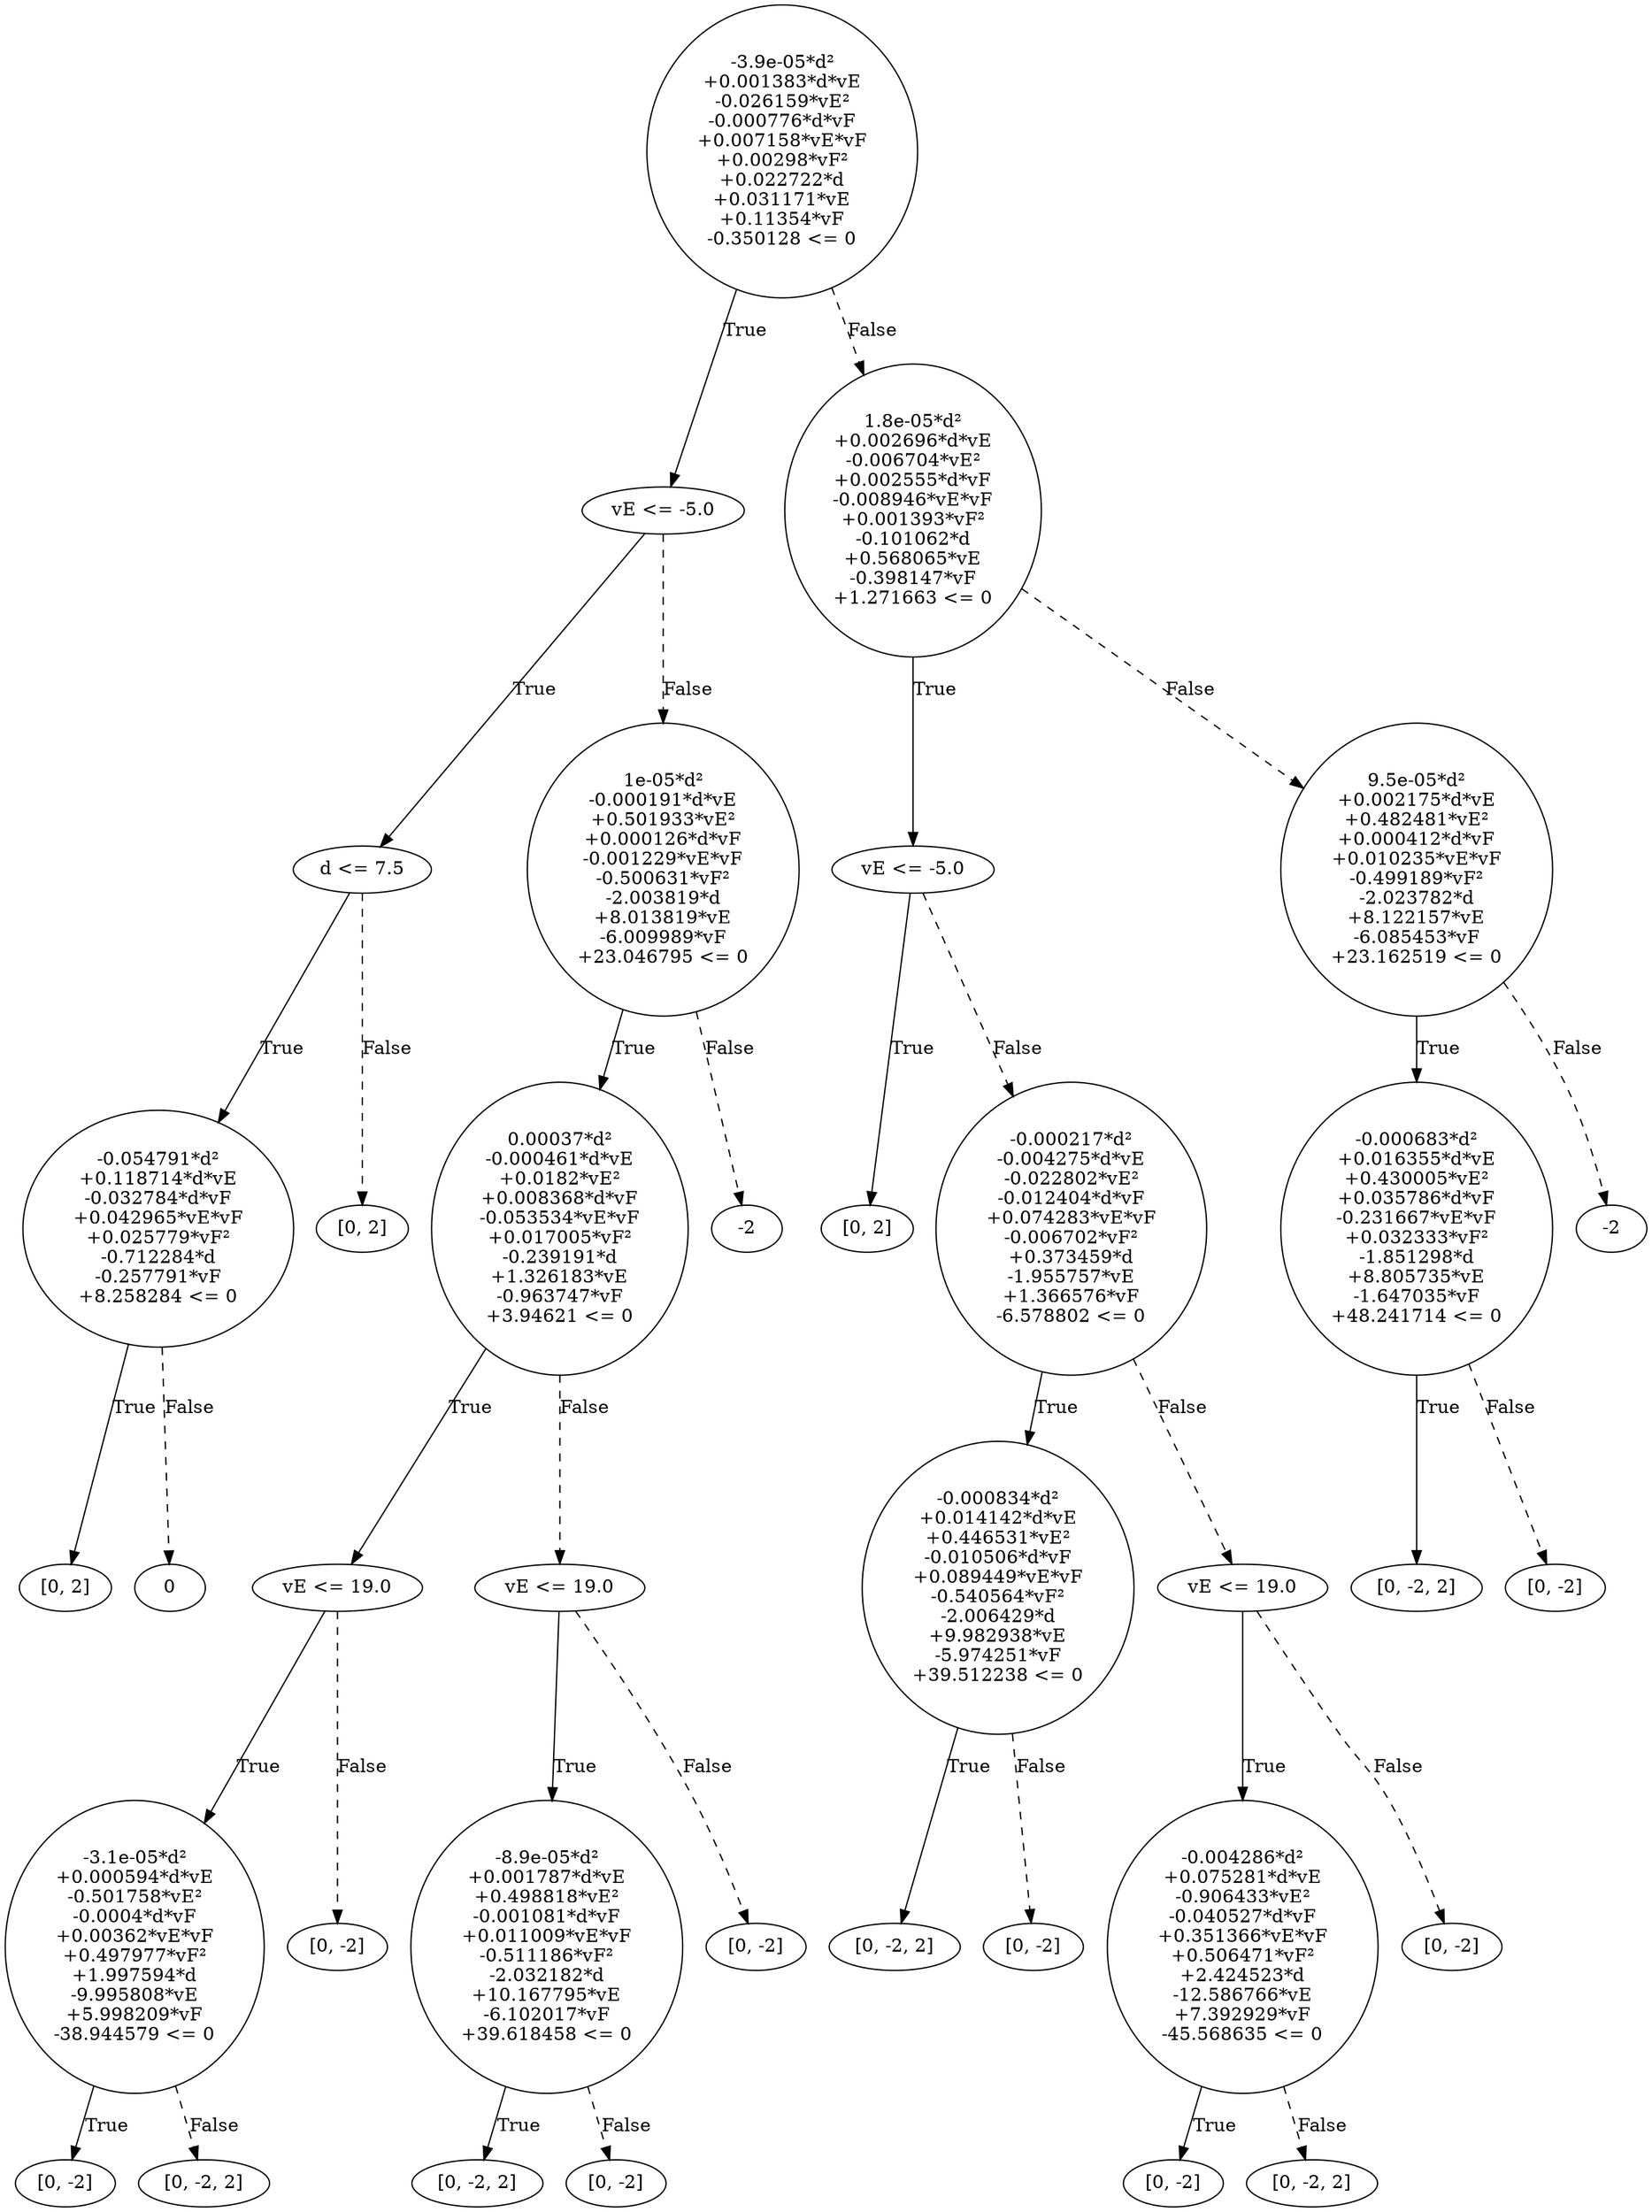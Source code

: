 digraph {
0 [label="-3.9e-05*d²\n+0.001383*d*vE\n-0.026159*vE²\n-0.000776*d*vF\n+0.007158*vE*vF\n+0.00298*vF²\n+0.022722*d\n+0.031171*vE\n+0.11354*vF\n-0.350128 <= 0"];
1 [label="vE <= -5.0"];
2 [label="d <= 7.5"];
3 [label="-0.054791*d²\n+0.118714*d*vE\n-0.032784*d*vF\n+0.042965*vE*vF\n+0.025779*vF²\n-0.712284*d\n-0.257791*vF\n+8.258284 <= 0"];
4 [label="[0, 2]"];
3 -> 4 [label="True"];
5 [label="0"];
3 -> 5 [style="dashed", label="False"];
2 -> 3 [label="True"];
6 [label="[0, 2]"];
2 -> 6 [style="dashed", label="False"];
1 -> 2 [label="True"];
7 [label="1e-05*d²\n-0.000191*d*vE\n+0.501933*vE²\n+0.000126*d*vF\n-0.001229*vE*vF\n-0.500631*vF²\n-2.003819*d\n+8.013819*vE\n-6.009989*vF\n+23.046795 <= 0"];
8 [label="0.00037*d²\n-0.000461*d*vE\n+0.0182*vE²\n+0.008368*d*vF\n-0.053534*vE*vF\n+0.017005*vF²\n-0.239191*d\n+1.326183*vE\n-0.963747*vF\n+3.94621 <= 0"];
9 [label="vE <= 19.0"];
10 [label="-3.1e-05*d²\n+0.000594*d*vE\n-0.501758*vE²\n-0.0004*d*vF\n+0.00362*vE*vF\n+0.497977*vF²\n+1.997594*d\n-9.995808*vE\n+5.998209*vF\n-38.944579 <= 0"];
11 [label="[0, -2]"];
10 -> 11 [label="True"];
12 [label="[0, -2, 2]"];
10 -> 12 [style="dashed", label="False"];
9 -> 10 [label="True"];
13 [label="[0, -2]"];
9 -> 13 [style="dashed", label="False"];
8 -> 9 [label="True"];
14 [label="vE <= 19.0"];
15 [label="-8.9e-05*d²\n+0.001787*d*vE\n+0.498818*vE²\n-0.001081*d*vF\n+0.011009*vE*vF\n-0.511186*vF²\n-2.032182*d\n+10.167795*vE\n-6.102017*vF\n+39.618458 <= 0"];
16 [label="[0, -2, 2]"];
15 -> 16 [label="True"];
17 [label="[0, -2]"];
15 -> 17 [style="dashed", label="False"];
14 -> 15 [label="True"];
18 [label="[0, -2]"];
14 -> 18 [style="dashed", label="False"];
8 -> 14 [style="dashed", label="False"];
7 -> 8 [label="True"];
19 [label="-2"];
7 -> 19 [style="dashed", label="False"];
1 -> 7 [style="dashed", label="False"];
0 -> 1 [label="True"];
20 [label="1.8e-05*d²\n+0.002696*d*vE\n-0.006704*vE²\n+0.002555*d*vF\n-0.008946*vE*vF\n+0.001393*vF²\n-0.101062*d\n+0.568065*vE\n-0.398147*vF\n+1.271663 <= 0"];
21 [label="vE <= -5.0"];
22 [label="[0, 2]"];
21 -> 22 [label="True"];
23 [label="-0.000217*d²\n-0.004275*d*vE\n-0.022802*vE²\n-0.012404*d*vF\n+0.074283*vE*vF\n-0.006702*vF²\n+0.373459*d\n-1.955757*vE\n+1.366576*vF\n-6.578802 <= 0"];
24 [label="-0.000834*d²\n+0.014142*d*vE\n+0.446531*vE²\n-0.010506*d*vF\n+0.089449*vE*vF\n-0.540564*vF²\n-2.006429*d\n+9.982938*vE\n-5.974251*vF\n+39.512238 <= 0"];
25 [label="[0, -2, 2]"];
24 -> 25 [label="True"];
26 [label="[0, -2]"];
24 -> 26 [style="dashed", label="False"];
23 -> 24 [label="True"];
27 [label="vE <= 19.0"];
28 [label="-0.004286*d²\n+0.075281*d*vE\n-0.906433*vE²\n-0.040527*d*vF\n+0.351366*vE*vF\n+0.506471*vF²\n+2.424523*d\n-12.586766*vE\n+7.392929*vF\n-45.568635 <= 0"];
29 [label="[0, -2]"];
28 -> 29 [label="True"];
30 [label="[0, -2, 2]"];
28 -> 30 [style="dashed", label="False"];
27 -> 28 [label="True"];
31 [label="[0, -2]"];
27 -> 31 [style="dashed", label="False"];
23 -> 27 [style="dashed", label="False"];
21 -> 23 [style="dashed", label="False"];
20 -> 21 [label="True"];
32 [label="9.5e-05*d²\n+0.002175*d*vE\n+0.482481*vE²\n+0.000412*d*vF\n+0.010235*vE*vF\n-0.499189*vF²\n-2.023782*d\n+8.122157*vE\n-6.085453*vF\n+23.162519 <= 0"];
33 [label="-0.000683*d²\n+0.016355*d*vE\n+0.430005*vE²\n+0.035786*d*vF\n-0.231667*vE*vF\n+0.032333*vF²\n-1.851298*d\n+8.805735*vE\n-1.647035*vF\n+48.241714 <= 0"];
34 [label="[0, -2, 2]"];
33 -> 34 [label="True"];
35 [label="[0, -2]"];
33 -> 35 [style="dashed", label="False"];
32 -> 33 [label="True"];
36 [label="-2"];
32 -> 36 [style="dashed", label="False"];
20 -> 32 [style="dashed", label="False"];
0 -> 20 [style="dashed", label="False"];

}